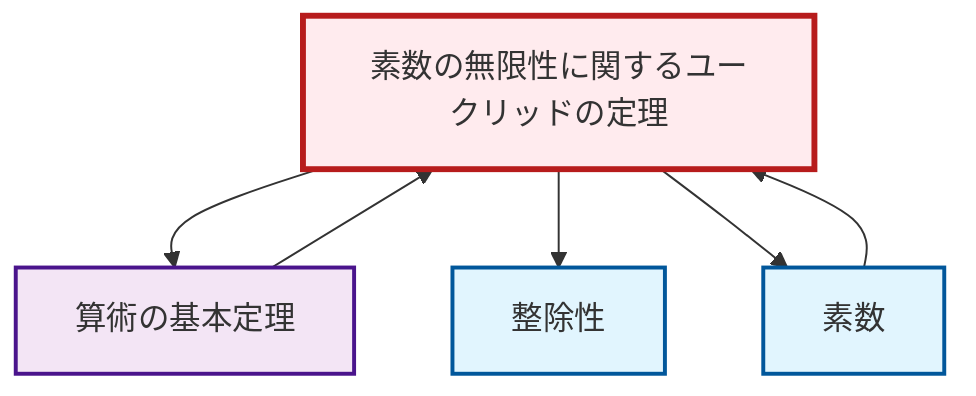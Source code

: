 graph TD
    classDef definition fill:#e1f5fe,stroke:#01579b,stroke-width:2px
    classDef theorem fill:#f3e5f5,stroke:#4a148c,stroke-width:2px
    classDef axiom fill:#fff3e0,stroke:#e65100,stroke-width:2px
    classDef example fill:#e8f5e9,stroke:#1b5e20,stroke-width:2px
    classDef current fill:#ffebee,stroke:#b71c1c,stroke-width:3px
    thm-euclid-infinitude-primes["素数の無限性に関するユークリッドの定理"]:::theorem
    def-divisibility["整除性"]:::definition
    def-prime["素数"]:::definition
    thm-fundamental-arithmetic["算術の基本定理"]:::theorem
    thm-euclid-infinitude-primes --> thm-fundamental-arithmetic
    thm-euclid-infinitude-primes --> def-divisibility
    thm-euclid-infinitude-primes --> def-prime
    def-prime --> thm-euclid-infinitude-primes
    thm-fundamental-arithmetic --> thm-euclid-infinitude-primes
    class thm-euclid-infinitude-primes current